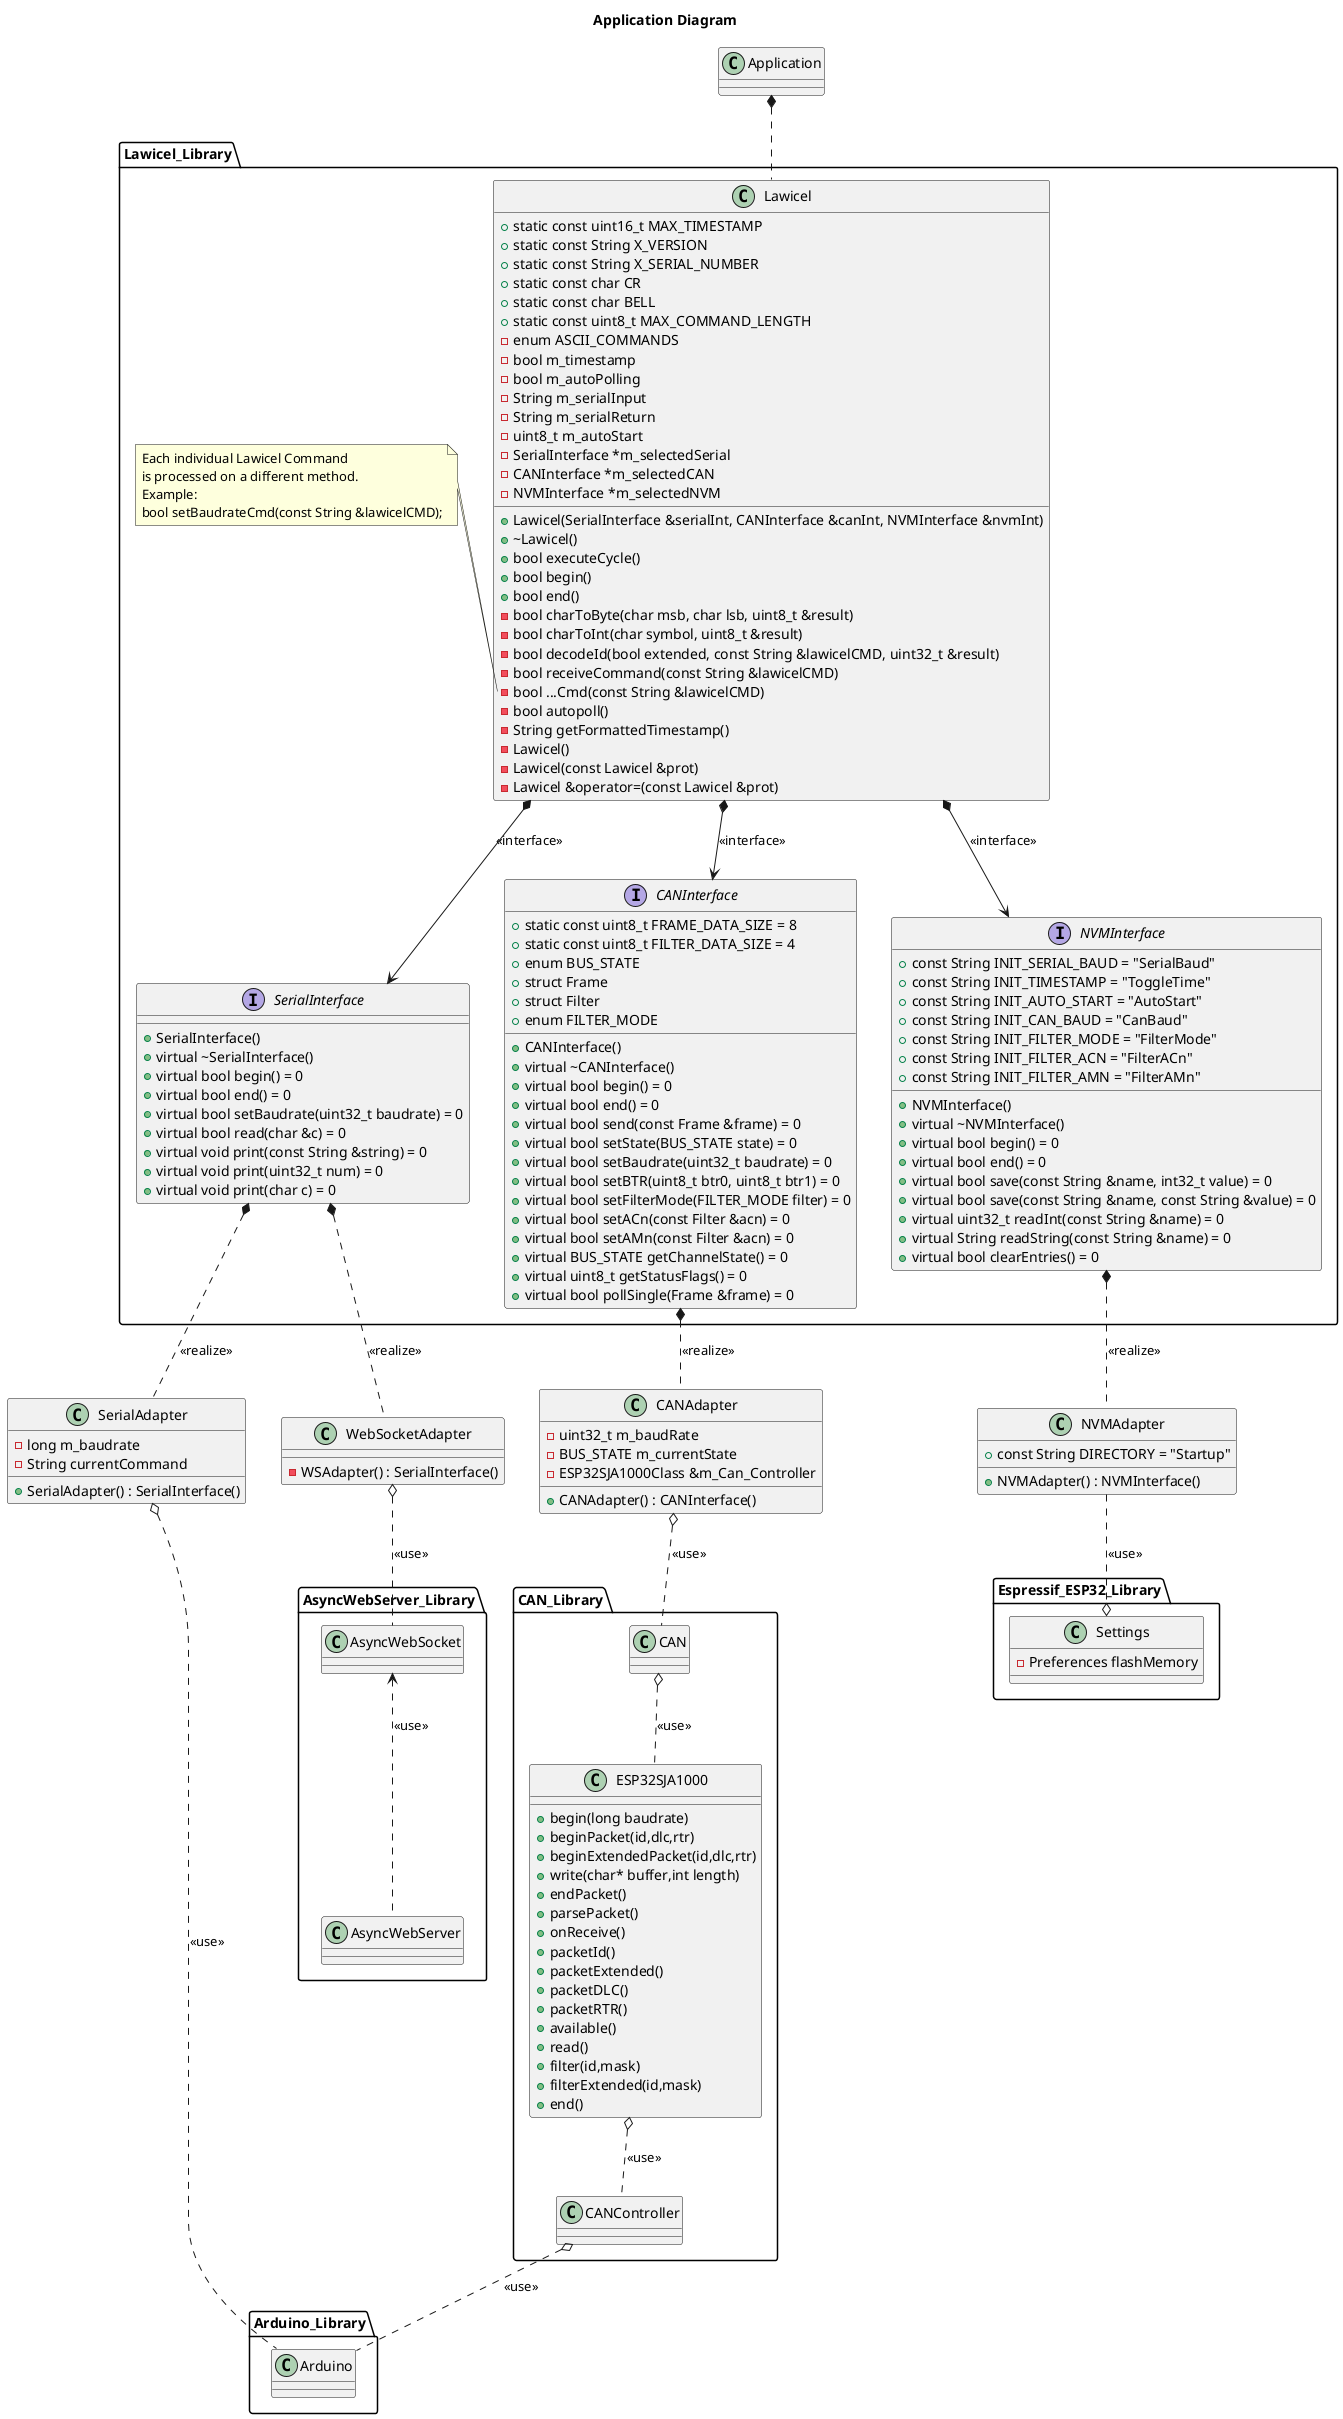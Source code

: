 @startuml

Title Application Diagram

Class Application

package Lawicel_Library <<Folder>>{
    Class Lawicel{
        +static const uint16_t MAX_TIMESTAMP
        +static const String X_VERSION
        +static const String X_SERIAL_NUMBER
        +static const char CR
        +static const char BELL
        +static const uint8_t MAX_COMMAND_LENGTH
        +Lawicel(SerialInterface &serialInt, CANInterface &canInt, NVMInterface &nvmInt)
        +~Lawicel()
        +bool executeCycle()
        +bool begin()
        +bool end()
        -enum ASCII_COMMANDS
        -bool charToByte(char msb, char lsb, uint8_t &result)
        -bool charToInt(char symbol, uint8_t &result)
        -bool decodeId(bool extended, const String &lawicelCMD, uint32_t &result)
        -bool receiveCommand(const String &lawicelCMD)
        -bool ...Cmd(const String &lawicelCMD)
        -bool autopoll()
        -String getFormattedTimestamp()
        -bool m_timestamp
        -bool m_autoPolling
        -String m_serialInput
        -String m_serialReturn
        -uint8_t m_autoStart
        -SerialInterface *m_selectedSerial
        -CANInterface *m_selectedCAN
        -NVMInterface *m_selectedNVM
        -Lawicel()
        -Lawicel(const Lawicel &prot)
        -Lawicel &operator=(const Lawicel &prot)
    }

    note left  of Lawicel::...Cmd
    Each individual Lawicel Command
    is processed on a different method.
    Example:
    bool setBaudrateCmd(const String &lawicelCMD);
    end note

    Application *.. Lawicel

    Interface SerialInterface{
        +SerialInterface()
        +virtual ~SerialInterface()
        +virtual bool begin() = 0
        +virtual bool end() = 0
        +virtual bool setBaudrate(uint32_t baudrate) = 0
        +virtual bool read(char &c) = 0
        +virtual void print(const String &string) = 0
        +virtual void print(uint32_t num) = 0
        +virtual void print(char c) = 0
    }

    Interface CANInterface {
        +static const uint8_t FRAME_DATA_SIZE = 8
        +static const uint8_t FILTER_DATA_SIZE = 4
        +enum BUS_STATE
        +struct Frame
        +struct Filter
        +enum FILTER_MODE
        +CANInterface()
        +virtual ~CANInterface()
        +virtual bool begin() = 0
        +virtual bool end() = 0
        +virtual bool send(const Frame &frame) = 0
        +virtual bool setState(BUS_STATE state) = 0
        +virtual bool setBaudrate(uint32_t baudrate) = 0
        +virtual bool setBTR(uint8_t btr0, uint8_t btr1) = 0
        +virtual bool setFilterMode(FILTER_MODE filter) = 0
        +virtual bool setACn(const Filter &acn) = 0
        +virtual bool setAMn(const Filter &acn) = 0
        +virtual BUS_STATE getChannelState() = 0
        +virtual uint8_t getStatusFlags() = 0
        +virtual bool pollSingle(Frame &frame) = 0
    }

    Interface NVMInterface{
        +const String INIT_SERIAL_BAUD = "SerialBaud"
        +const String INIT_TIMESTAMP = "ToggleTime"
        +const String INIT_AUTO_START = "AutoStart"
        +const String INIT_CAN_BAUD = "CanBaud"
        +const String INIT_FILTER_MODE = "FilterMode"
        +const String INIT_FILTER_ACN = "FilterACn"
        +const String INIT_FILTER_AMN = "FilterAMn"
        +NVMInterface()
        +virtual ~NVMInterface()
        +virtual bool begin() = 0
        +virtual bool end() = 0
        +virtual bool save(const String &name, int32_t value) = 0
        +virtual bool save(const String &name, const String &value) = 0
        +virtual uint32_t readInt(const String &name) = 0
        +virtual String readString(const String &name) = 0
        +virtual bool clearEntries() = 0
    }

    Lawicel *--> SerialInterface : <<interface>>
    Lawicel *--> CANInterface : <<interface>>
    Lawicel *--> NVMInterface : <<interface>>
}

Class SerialAdapter{
    +SerialAdapter() : SerialInterface()
    -long m_baudrate
    -String currentCommand
}

Class CANAdapter{
    +CANAdapter() : CANInterface()
    -uint32_t m_baudRate
    -BUS_STATE m_currentState
    -ESP32SJA1000Class &m_Can_Controller
}

Class NVMAdapter{
    +const String DIRECTORY = "Startup"
    +NVMAdapter() : NVMInterface()
}

Class WebSocketAdapter{
    -WSAdapter() : SerialInterface()
}

NVMInterface *.down. NVMAdapter : <<realize>>
SerialInterface *.down. SerialAdapter : <<realize>>
CANInterface *.down. CANAdapter : <<realize>>
SerialInterface *.down. WebSocketAdapter : <<realize>>

package Espressif_ESP32_Library{
    Class Settings{
        -Preferences flashMemory
    }
}

NVMAdapter ..o Settings : <<use>>

package Arduino_Library{
    Class Arduino
    Arduino  .up.o SerialAdapter : <<use>>
}

package CAN_Library <<Folder>>{
    Class CAN
    Class ESP32SJA1000{
        +begin(long baudrate)
        +beginPacket(id,dlc,rtr)
        +beginExtendedPacket(id,dlc,rtr)
        +write(char* buffer,int length)
        +endPacket()
        +parsePacket()
        +onReceive()
        +packetId()
        +packetExtended()
        +packetDLC()
        +packetRTR()
        +available()
        +read()
        +filter(id,mask)
        +filterExtended(id,mask)
        +end()
    }
    Class CANController
    CAN  .up.o CANAdapter: <<use>>
    ESP32SJA1000  .up.o CAN: <<use>>
    CANController  .up.o ESP32SJA1000: <<use>>
    Arduino .up.o CANController: <<use>>
}

package AsyncWebServer_Library <<Folder>>{
    class AsyncWebServer
    class AsyncWebSocket

    AsyncWebSocket <.. AsyncWebServer : <<use>>
}

WebSocketAdapter o.. AsyncWebSocket : <<use>>


@enduml
